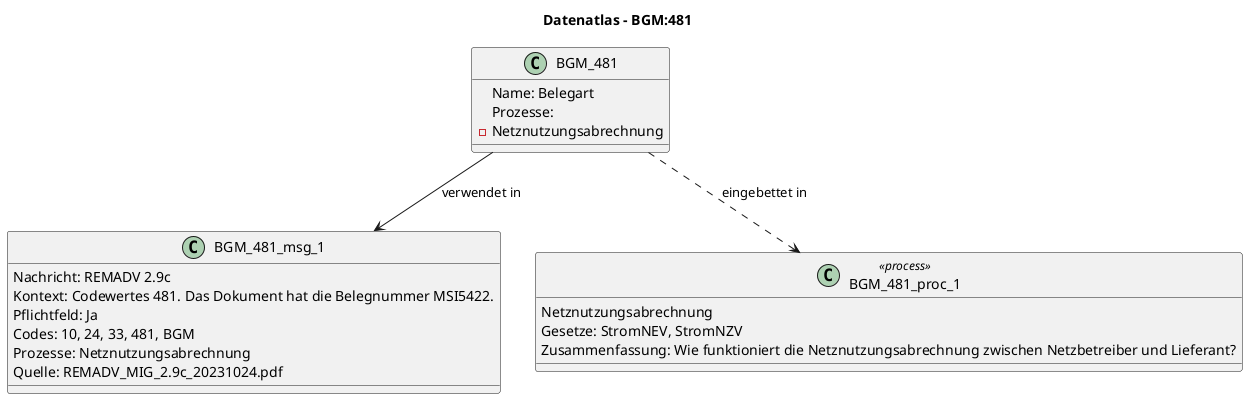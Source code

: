 @startuml
title Datenatlas – BGM:481
class BGM_481 {
  Name: Belegart
  Prozesse:
    - Netznutzungsabrechnung
}
class BGM_481_msg_1 {
  Nachricht: REMADV 2.9c
  Kontext: Codewertes 481. Das Dokument hat die Belegnummer MSI5422.
  Pflichtfeld: Ja
  Codes: 10, 24, 33, 481, BGM
  Prozesse: Netznutzungsabrechnung
  Quelle: REMADV_MIG_2.9c_20231024.pdf
}
BGM_481 --> BGM_481_msg_1 : verwendet in
class BGM_481_proc_1 <<process>> {
  Netznutzungsabrechnung
  Gesetze: StromNEV, StromNZV
  Zusammenfassung: Wie funktioniert die Netznutzungsabrechnung zwischen Netzbetreiber und Lieferant?
}
BGM_481 ..> BGM_481_proc_1 : eingebettet in
@enduml